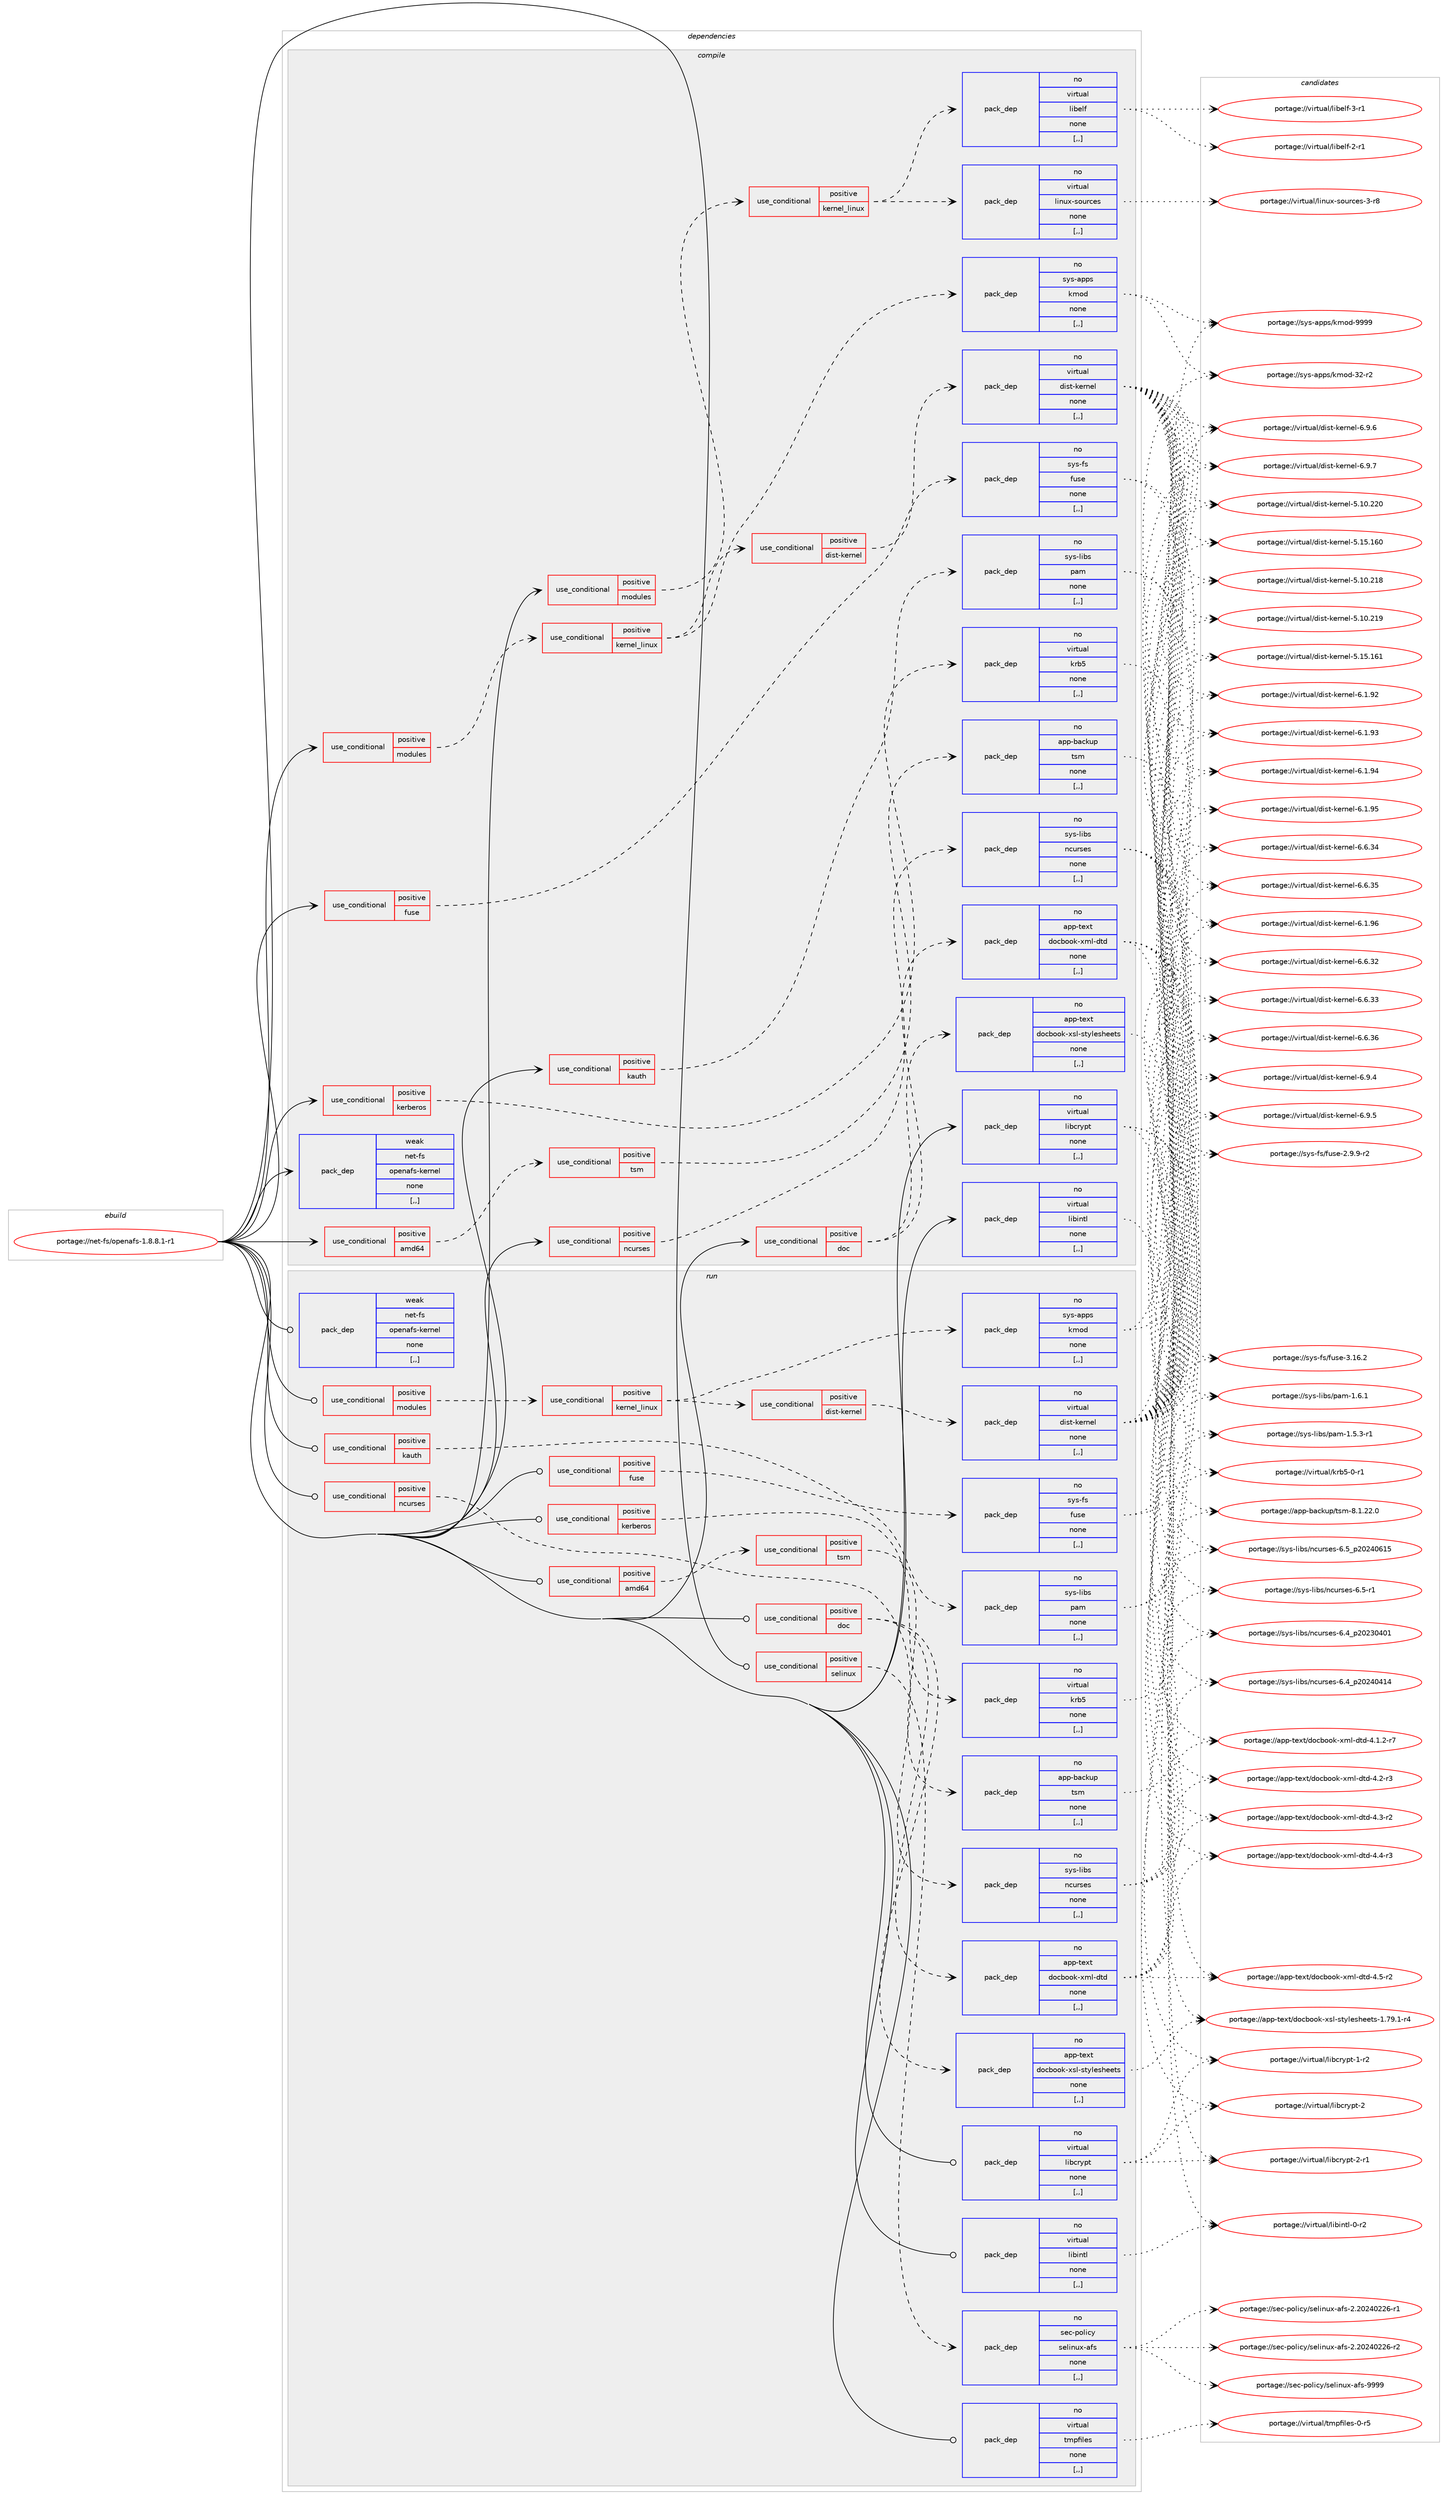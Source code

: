 digraph prolog {

# *************
# Graph options
# *************

newrank=true;
concentrate=true;
compound=true;
graph [rankdir=LR,fontname=Helvetica,fontsize=10,ranksep=1.5];#, ranksep=2.5, nodesep=0.2];
edge  [arrowhead=vee];
node  [fontname=Helvetica,fontsize=10];

# **********
# The ebuild
# **********

subgraph cluster_leftcol {
color=gray;
rank=same;
label=<<i>ebuild</i>>;
id [label="portage://net-fs/openafs-1.8.8.1-r1", color=red, width=4, href="../net-fs/openafs-1.8.8.1-r1.svg"];
}

# ****************
# The dependencies
# ****************

subgraph cluster_midcol {
color=gray;
label=<<i>dependencies</i>>;
subgraph cluster_compile {
fillcolor="#eeeeee";
style=filled;
label=<<i>compile</i>>;
subgraph cond87925 {
dependency339167 [label=<<TABLE BORDER="0" CELLBORDER="1" CELLSPACING="0" CELLPADDING="4"><TR><TD ROWSPAN="3" CELLPADDING="10">use_conditional</TD></TR><TR><TD>positive</TD></TR><TR><TD>amd64</TD></TR></TABLE>>, shape=none, color=red];
subgraph cond87926 {
dependency339168 [label=<<TABLE BORDER="0" CELLBORDER="1" CELLSPACING="0" CELLPADDING="4"><TR><TD ROWSPAN="3" CELLPADDING="10">use_conditional</TD></TR><TR><TD>positive</TD></TR><TR><TD>tsm</TD></TR></TABLE>>, shape=none, color=red];
subgraph pack248703 {
dependency339169 [label=<<TABLE BORDER="0" CELLBORDER="1" CELLSPACING="0" CELLPADDING="4" WIDTH="220"><TR><TD ROWSPAN="6" CELLPADDING="30">pack_dep</TD></TR><TR><TD WIDTH="110">no</TD></TR><TR><TD>app-backup</TD></TR><TR><TD>tsm</TD></TR><TR><TD>none</TD></TR><TR><TD>[,,]</TD></TR></TABLE>>, shape=none, color=blue];
}
dependency339168:e -> dependency339169:w [weight=20,style="dashed",arrowhead="vee"];
}
dependency339167:e -> dependency339168:w [weight=20,style="dashed",arrowhead="vee"];
}
id:e -> dependency339167:w [weight=20,style="solid",arrowhead="vee"];
subgraph cond87927 {
dependency339170 [label=<<TABLE BORDER="0" CELLBORDER="1" CELLSPACING="0" CELLPADDING="4"><TR><TD ROWSPAN="3" CELLPADDING="10">use_conditional</TD></TR><TR><TD>positive</TD></TR><TR><TD>doc</TD></TR></TABLE>>, shape=none, color=red];
subgraph pack248704 {
dependency339171 [label=<<TABLE BORDER="0" CELLBORDER="1" CELLSPACING="0" CELLPADDING="4" WIDTH="220"><TR><TD ROWSPAN="6" CELLPADDING="30">pack_dep</TD></TR><TR><TD WIDTH="110">no</TD></TR><TR><TD>app-text</TD></TR><TR><TD>docbook-xsl-stylesheets</TD></TR><TR><TD>none</TD></TR><TR><TD>[,,]</TD></TR></TABLE>>, shape=none, color=blue];
}
dependency339170:e -> dependency339171:w [weight=20,style="dashed",arrowhead="vee"];
subgraph pack248705 {
dependency339172 [label=<<TABLE BORDER="0" CELLBORDER="1" CELLSPACING="0" CELLPADDING="4" WIDTH="220"><TR><TD ROWSPAN="6" CELLPADDING="30">pack_dep</TD></TR><TR><TD WIDTH="110">no</TD></TR><TR><TD>app-text</TD></TR><TR><TD>docbook-xml-dtd</TD></TR><TR><TD>none</TD></TR><TR><TD>[,,]</TD></TR></TABLE>>, shape=none, color=blue];
}
dependency339170:e -> dependency339172:w [weight=20,style="dashed",arrowhead="vee"];
}
id:e -> dependency339170:w [weight=20,style="solid",arrowhead="vee"];
subgraph cond87928 {
dependency339173 [label=<<TABLE BORDER="0" CELLBORDER="1" CELLSPACING="0" CELLPADDING="4"><TR><TD ROWSPAN="3" CELLPADDING="10">use_conditional</TD></TR><TR><TD>positive</TD></TR><TR><TD>fuse</TD></TR></TABLE>>, shape=none, color=red];
subgraph pack248706 {
dependency339174 [label=<<TABLE BORDER="0" CELLBORDER="1" CELLSPACING="0" CELLPADDING="4" WIDTH="220"><TR><TD ROWSPAN="6" CELLPADDING="30">pack_dep</TD></TR><TR><TD WIDTH="110">no</TD></TR><TR><TD>sys-fs</TD></TR><TR><TD>fuse</TD></TR><TR><TD>none</TD></TR><TR><TD>[,,]</TD></TR></TABLE>>, shape=none, color=blue];
}
dependency339173:e -> dependency339174:w [weight=20,style="dashed",arrowhead="vee"];
}
id:e -> dependency339173:w [weight=20,style="solid",arrowhead="vee"];
subgraph cond87929 {
dependency339175 [label=<<TABLE BORDER="0" CELLBORDER="1" CELLSPACING="0" CELLPADDING="4"><TR><TD ROWSPAN="3" CELLPADDING="10">use_conditional</TD></TR><TR><TD>positive</TD></TR><TR><TD>kauth</TD></TR></TABLE>>, shape=none, color=red];
subgraph pack248707 {
dependency339176 [label=<<TABLE BORDER="0" CELLBORDER="1" CELLSPACING="0" CELLPADDING="4" WIDTH="220"><TR><TD ROWSPAN="6" CELLPADDING="30">pack_dep</TD></TR><TR><TD WIDTH="110">no</TD></TR><TR><TD>sys-libs</TD></TR><TR><TD>pam</TD></TR><TR><TD>none</TD></TR><TR><TD>[,,]</TD></TR></TABLE>>, shape=none, color=blue];
}
dependency339175:e -> dependency339176:w [weight=20,style="dashed",arrowhead="vee"];
}
id:e -> dependency339175:w [weight=20,style="solid",arrowhead="vee"];
subgraph cond87930 {
dependency339177 [label=<<TABLE BORDER="0" CELLBORDER="1" CELLSPACING="0" CELLPADDING="4"><TR><TD ROWSPAN="3" CELLPADDING="10">use_conditional</TD></TR><TR><TD>positive</TD></TR><TR><TD>kerberos</TD></TR></TABLE>>, shape=none, color=red];
subgraph pack248708 {
dependency339178 [label=<<TABLE BORDER="0" CELLBORDER="1" CELLSPACING="0" CELLPADDING="4" WIDTH="220"><TR><TD ROWSPAN="6" CELLPADDING="30">pack_dep</TD></TR><TR><TD WIDTH="110">no</TD></TR><TR><TD>virtual</TD></TR><TR><TD>krb5</TD></TR><TR><TD>none</TD></TR><TR><TD>[,,]</TD></TR></TABLE>>, shape=none, color=blue];
}
dependency339177:e -> dependency339178:w [weight=20,style="dashed",arrowhead="vee"];
}
id:e -> dependency339177:w [weight=20,style="solid",arrowhead="vee"];
subgraph cond87931 {
dependency339179 [label=<<TABLE BORDER="0" CELLBORDER="1" CELLSPACING="0" CELLPADDING="4"><TR><TD ROWSPAN="3" CELLPADDING="10">use_conditional</TD></TR><TR><TD>positive</TD></TR><TR><TD>modules</TD></TR></TABLE>>, shape=none, color=red];
subgraph cond87932 {
dependency339180 [label=<<TABLE BORDER="0" CELLBORDER="1" CELLSPACING="0" CELLPADDING="4"><TR><TD ROWSPAN="3" CELLPADDING="10">use_conditional</TD></TR><TR><TD>positive</TD></TR><TR><TD>kernel_linux</TD></TR></TABLE>>, shape=none, color=red];
subgraph pack248709 {
dependency339181 [label=<<TABLE BORDER="0" CELLBORDER="1" CELLSPACING="0" CELLPADDING="4" WIDTH="220"><TR><TD ROWSPAN="6" CELLPADDING="30">pack_dep</TD></TR><TR><TD WIDTH="110">no</TD></TR><TR><TD>sys-apps</TD></TR><TR><TD>kmod</TD></TR><TR><TD>none</TD></TR><TR><TD>[,,]</TD></TR></TABLE>>, shape=none, color=blue];
}
dependency339180:e -> dependency339181:w [weight=20,style="dashed",arrowhead="vee"];
subgraph cond87933 {
dependency339182 [label=<<TABLE BORDER="0" CELLBORDER="1" CELLSPACING="0" CELLPADDING="4"><TR><TD ROWSPAN="3" CELLPADDING="10">use_conditional</TD></TR><TR><TD>positive</TD></TR><TR><TD>dist-kernel</TD></TR></TABLE>>, shape=none, color=red];
subgraph pack248710 {
dependency339183 [label=<<TABLE BORDER="0" CELLBORDER="1" CELLSPACING="0" CELLPADDING="4" WIDTH="220"><TR><TD ROWSPAN="6" CELLPADDING="30">pack_dep</TD></TR><TR><TD WIDTH="110">no</TD></TR><TR><TD>virtual</TD></TR><TR><TD>dist-kernel</TD></TR><TR><TD>none</TD></TR><TR><TD>[,,]</TD></TR></TABLE>>, shape=none, color=blue];
}
dependency339182:e -> dependency339183:w [weight=20,style="dashed",arrowhead="vee"];
}
dependency339180:e -> dependency339182:w [weight=20,style="dashed",arrowhead="vee"];
}
dependency339179:e -> dependency339180:w [weight=20,style="dashed",arrowhead="vee"];
}
id:e -> dependency339179:w [weight=20,style="solid",arrowhead="vee"];
subgraph cond87934 {
dependency339184 [label=<<TABLE BORDER="0" CELLBORDER="1" CELLSPACING="0" CELLPADDING="4"><TR><TD ROWSPAN="3" CELLPADDING="10">use_conditional</TD></TR><TR><TD>positive</TD></TR><TR><TD>modules</TD></TR></TABLE>>, shape=none, color=red];
subgraph cond87935 {
dependency339185 [label=<<TABLE BORDER="0" CELLBORDER="1" CELLSPACING="0" CELLPADDING="4"><TR><TD ROWSPAN="3" CELLPADDING="10">use_conditional</TD></TR><TR><TD>positive</TD></TR><TR><TD>kernel_linux</TD></TR></TABLE>>, shape=none, color=red];
subgraph pack248711 {
dependency339186 [label=<<TABLE BORDER="0" CELLBORDER="1" CELLSPACING="0" CELLPADDING="4" WIDTH="220"><TR><TD ROWSPAN="6" CELLPADDING="30">pack_dep</TD></TR><TR><TD WIDTH="110">no</TD></TR><TR><TD>virtual</TD></TR><TR><TD>linux-sources</TD></TR><TR><TD>none</TD></TR><TR><TD>[,,]</TD></TR></TABLE>>, shape=none, color=blue];
}
dependency339185:e -> dependency339186:w [weight=20,style="dashed",arrowhead="vee"];
subgraph pack248712 {
dependency339187 [label=<<TABLE BORDER="0" CELLBORDER="1" CELLSPACING="0" CELLPADDING="4" WIDTH="220"><TR><TD ROWSPAN="6" CELLPADDING="30">pack_dep</TD></TR><TR><TD WIDTH="110">no</TD></TR><TR><TD>virtual</TD></TR><TR><TD>libelf</TD></TR><TR><TD>none</TD></TR><TR><TD>[,,]</TD></TR></TABLE>>, shape=none, color=blue];
}
dependency339185:e -> dependency339187:w [weight=20,style="dashed",arrowhead="vee"];
}
dependency339184:e -> dependency339185:w [weight=20,style="dashed",arrowhead="vee"];
}
id:e -> dependency339184:w [weight=20,style="solid",arrowhead="vee"];
subgraph cond87936 {
dependency339188 [label=<<TABLE BORDER="0" CELLBORDER="1" CELLSPACING="0" CELLPADDING="4"><TR><TD ROWSPAN="3" CELLPADDING="10">use_conditional</TD></TR><TR><TD>positive</TD></TR><TR><TD>ncurses</TD></TR></TABLE>>, shape=none, color=red];
subgraph pack248713 {
dependency339189 [label=<<TABLE BORDER="0" CELLBORDER="1" CELLSPACING="0" CELLPADDING="4" WIDTH="220"><TR><TD ROWSPAN="6" CELLPADDING="30">pack_dep</TD></TR><TR><TD WIDTH="110">no</TD></TR><TR><TD>sys-libs</TD></TR><TR><TD>ncurses</TD></TR><TR><TD>none</TD></TR><TR><TD>[,,]</TD></TR></TABLE>>, shape=none, color=blue];
}
dependency339188:e -> dependency339189:w [weight=20,style="dashed",arrowhead="vee"];
}
id:e -> dependency339188:w [weight=20,style="solid",arrowhead="vee"];
subgraph pack248714 {
dependency339190 [label=<<TABLE BORDER="0" CELLBORDER="1" CELLSPACING="0" CELLPADDING="4" WIDTH="220"><TR><TD ROWSPAN="6" CELLPADDING="30">pack_dep</TD></TR><TR><TD WIDTH="110">no</TD></TR><TR><TD>virtual</TD></TR><TR><TD>libcrypt</TD></TR><TR><TD>none</TD></TR><TR><TD>[,,]</TD></TR></TABLE>>, shape=none, color=blue];
}
id:e -> dependency339190:w [weight=20,style="solid",arrowhead="vee"];
subgraph pack248715 {
dependency339191 [label=<<TABLE BORDER="0" CELLBORDER="1" CELLSPACING="0" CELLPADDING="4" WIDTH="220"><TR><TD ROWSPAN="6" CELLPADDING="30">pack_dep</TD></TR><TR><TD WIDTH="110">no</TD></TR><TR><TD>virtual</TD></TR><TR><TD>libintl</TD></TR><TR><TD>none</TD></TR><TR><TD>[,,]</TD></TR></TABLE>>, shape=none, color=blue];
}
id:e -> dependency339191:w [weight=20,style="solid",arrowhead="vee"];
subgraph pack248716 {
dependency339192 [label=<<TABLE BORDER="0" CELLBORDER="1" CELLSPACING="0" CELLPADDING="4" WIDTH="220"><TR><TD ROWSPAN="6" CELLPADDING="30">pack_dep</TD></TR><TR><TD WIDTH="110">weak</TD></TR><TR><TD>net-fs</TD></TR><TR><TD>openafs-kernel</TD></TR><TR><TD>none</TD></TR><TR><TD>[,,]</TD></TR></TABLE>>, shape=none, color=blue];
}
id:e -> dependency339192:w [weight=20,style="solid",arrowhead="vee"];
}
subgraph cluster_compileandrun {
fillcolor="#eeeeee";
style=filled;
label=<<i>compile and run</i>>;
}
subgraph cluster_run {
fillcolor="#eeeeee";
style=filled;
label=<<i>run</i>>;
subgraph cond87937 {
dependency339193 [label=<<TABLE BORDER="0" CELLBORDER="1" CELLSPACING="0" CELLPADDING="4"><TR><TD ROWSPAN="3" CELLPADDING="10">use_conditional</TD></TR><TR><TD>positive</TD></TR><TR><TD>amd64</TD></TR></TABLE>>, shape=none, color=red];
subgraph cond87938 {
dependency339194 [label=<<TABLE BORDER="0" CELLBORDER="1" CELLSPACING="0" CELLPADDING="4"><TR><TD ROWSPAN="3" CELLPADDING="10">use_conditional</TD></TR><TR><TD>positive</TD></TR><TR><TD>tsm</TD></TR></TABLE>>, shape=none, color=red];
subgraph pack248717 {
dependency339195 [label=<<TABLE BORDER="0" CELLBORDER="1" CELLSPACING="0" CELLPADDING="4" WIDTH="220"><TR><TD ROWSPAN="6" CELLPADDING="30">pack_dep</TD></TR><TR><TD WIDTH="110">no</TD></TR><TR><TD>app-backup</TD></TR><TR><TD>tsm</TD></TR><TR><TD>none</TD></TR><TR><TD>[,,]</TD></TR></TABLE>>, shape=none, color=blue];
}
dependency339194:e -> dependency339195:w [weight=20,style="dashed",arrowhead="vee"];
}
dependency339193:e -> dependency339194:w [weight=20,style="dashed",arrowhead="vee"];
}
id:e -> dependency339193:w [weight=20,style="solid",arrowhead="odot"];
subgraph cond87939 {
dependency339196 [label=<<TABLE BORDER="0" CELLBORDER="1" CELLSPACING="0" CELLPADDING="4"><TR><TD ROWSPAN="3" CELLPADDING="10">use_conditional</TD></TR><TR><TD>positive</TD></TR><TR><TD>doc</TD></TR></TABLE>>, shape=none, color=red];
subgraph pack248718 {
dependency339197 [label=<<TABLE BORDER="0" CELLBORDER="1" CELLSPACING="0" CELLPADDING="4" WIDTH="220"><TR><TD ROWSPAN="6" CELLPADDING="30">pack_dep</TD></TR><TR><TD WIDTH="110">no</TD></TR><TR><TD>app-text</TD></TR><TR><TD>docbook-xsl-stylesheets</TD></TR><TR><TD>none</TD></TR><TR><TD>[,,]</TD></TR></TABLE>>, shape=none, color=blue];
}
dependency339196:e -> dependency339197:w [weight=20,style="dashed",arrowhead="vee"];
subgraph pack248719 {
dependency339198 [label=<<TABLE BORDER="0" CELLBORDER="1" CELLSPACING="0" CELLPADDING="4" WIDTH="220"><TR><TD ROWSPAN="6" CELLPADDING="30">pack_dep</TD></TR><TR><TD WIDTH="110">no</TD></TR><TR><TD>app-text</TD></TR><TR><TD>docbook-xml-dtd</TD></TR><TR><TD>none</TD></TR><TR><TD>[,,]</TD></TR></TABLE>>, shape=none, color=blue];
}
dependency339196:e -> dependency339198:w [weight=20,style="dashed",arrowhead="vee"];
}
id:e -> dependency339196:w [weight=20,style="solid",arrowhead="odot"];
subgraph cond87940 {
dependency339199 [label=<<TABLE BORDER="0" CELLBORDER="1" CELLSPACING="0" CELLPADDING="4"><TR><TD ROWSPAN="3" CELLPADDING="10">use_conditional</TD></TR><TR><TD>positive</TD></TR><TR><TD>fuse</TD></TR></TABLE>>, shape=none, color=red];
subgraph pack248720 {
dependency339200 [label=<<TABLE BORDER="0" CELLBORDER="1" CELLSPACING="0" CELLPADDING="4" WIDTH="220"><TR><TD ROWSPAN="6" CELLPADDING="30">pack_dep</TD></TR><TR><TD WIDTH="110">no</TD></TR><TR><TD>sys-fs</TD></TR><TR><TD>fuse</TD></TR><TR><TD>none</TD></TR><TR><TD>[,,]</TD></TR></TABLE>>, shape=none, color=blue];
}
dependency339199:e -> dependency339200:w [weight=20,style="dashed",arrowhead="vee"];
}
id:e -> dependency339199:w [weight=20,style="solid",arrowhead="odot"];
subgraph cond87941 {
dependency339201 [label=<<TABLE BORDER="0" CELLBORDER="1" CELLSPACING="0" CELLPADDING="4"><TR><TD ROWSPAN="3" CELLPADDING="10">use_conditional</TD></TR><TR><TD>positive</TD></TR><TR><TD>kauth</TD></TR></TABLE>>, shape=none, color=red];
subgraph pack248721 {
dependency339202 [label=<<TABLE BORDER="0" CELLBORDER="1" CELLSPACING="0" CELLPADDING="4" WIDTH="220"><TR><TD ROWSPAN="6" CELLPADDING="30">pack_dep</TD></TR><TR><TD WIDTH="110">no</TD></TR><TR><TD>sys-libs</TD></TR><TR><TD>pam</TD></TR><TR><TD>none</TD></TR><TR><TD>[,,]</TD></TR></TABLE>>, shape=none, color=blue];
}
dependency339201:e -> dependency339202:w [weight=20,style="dashed",arrowhead="vee"];
}
id:e -> dependency339201:w [weight=20,style="solid",arrowhead="odot"];
subgraph cond87942 {
dependency339203 [label=<<TABLE BORDER="0" CELLBORDER="1" CELLSPACING="0" CELLPADDING="4"><TR><TD ROWSPAN="3" CELLPADDING="10">use_conditional</TD></TR><TR><TD>positive</TD></TR><TR><TD>kerberos</TD></TR></TABLE>>, shape=none, color=red];
subgraph pack248722 {
dependency339204 [label=<<TABLE BORDER="0" CELLBORDER="1" CELLSPACING="0" CELLPADDING="4" WIDTH="220"><TR><TD ROWSPAN="6" CELLPADDING="30">pack_dep</TD></TR><TR><TD WIDTH="110">no</TD></TR><TR><TD>virtual</TD></TR><TR><TD>krb5</TD></TR><TR><TD>none</TD></TR><TR><TD>[,,]</TD></TR></TABLE>>, shape=none, color=blue];
}
dependency339203:e -> dependency339204:w [weight=20,style="dashed",arrowhead="vee"];
}
id:e -> dependency339203:w [weight=20,style="solid",arrowhead="odot"];
subgraph cond87943 {
dependency339205 [label=<<TABLE BORDER="0" CELLBORDER="1" CELLSPACING="0" CELLPADDING="4"><TR><TD ROWSPAN="3" CELLPADDING="10">use_conditional</TD></TR><TR><TD>positive</TD></TR><TR><TD>modules</TD></TR></TABLE>>, shape=none, color=red];
subgraph cond87944 {
dependency339206 [label=<<TABLE BORDER="0" CELLBORDER="1" CELLSPACING="0" CELLPADDING="4"><TR><TD ROWSPAN="3" CELLPADDING="10">use_conditional</TD></TR><TR><TD>positive</TD></TR><TR><TD>kernel_linux</TD></TR></TABLE>>, shape=none, color=red];
subgraph pack248723 {
dependency339207 [label=<<TABLE BORDER="0" CELLBORDER="1" CELLSPACING="0" CELLPADDING="4" WIDTH="220"><TR><TD ROWSPAN="6" CELLPADDING="30">pack_dep</TD></TR><TR><TD WIDTH="110">no</TD></TR><TR><TD>sys-apps</TD></TR><TR><TD>kmod</TD></TR><TR><TD>none</TD></TR><TR><TD>[,,]</TD></TR></TABLE>>, shape=none, color=blue];
}
dependency339206:e -> dependency339207:w [weight=20,style="dashed",arrowhead="vee"];
subgraph cond87945 {
dependency339208 [label=<<TABLE BORDER="0" CELLBORDER="1" CELLSPACING="0" CELLPADDING="4"><TR><TD ROWSPAN="3" CELLPADDING="10">use_conditional</TD></TR><TR><TD>positive</TD></TR><TR><TD>dist-kernel</TD></TR></TABLE>>, shape=none, color=red];
subgraph pack248724 {
dependency339209 [label=<<TABLE BORDER="0" CELLBORDER="1" CELLSPACING="0" CELLPADDING="4" WIDTH="220"><TR><TD ROWSPAN="6" CELLPADDING="30">pack_dep</TD></TR><TR><TD WIDTH="110">no</TD></TR><TR><TD>virtual</TD></TR><TR><TD>dist-kernel</TD></TR><TR><TD>none</TD></TR><TR><TD>[,,]</TD></TR></TABLE>>, shape=none, color=blue];
}
dependency339208:e -> dependency339209:w [weight=20,style="dashed",arrowhead="vee"];
}
dependency339206:e -> dependency339208:w [weight=20,style="dashed",arrowhead="vee"];
}
dependency339205:e -> dependency339206:w [weight=20,style="dashed",arrowhead="vee"];
}
id:e -> dependency339205:w [weight=20,style="solid",arrowhead="odot"];
subgraph cond87946 {
dependency339210 [label=<<TABLE BORDER="0" CELLBORDER="1" CELLSPACING="0" CELLPADDING="4"><TR><TD ROWSPAN="3" CELLPADDING="10">use_conditional</TD></TR><TR><TD>positive</TD></TR><TR><TD>ncurses</TD></TR></TABLE>>, shape=none, color=red];
subgraph pack248725 {
dependency339211 [label=<<TABLE BORDER="0" CELLBORDER="1" CELLSPACING="0" CELLPADDING="4" WIDTH="220"><TR><TD ROWSPAN="6" CELLPADDING="30">pack_dep</TD></TR><TR><TD WIDTH="110">no</TD></TR><TR><TD>sys-libs</TD></TR><TR><TD>ncurses</TD></TR><TR><TD>none</TD></TR><TR><TD>[,,]</TD></TR></TABLE>>, shape=none, color=blue];
}
dependency339210:e -> dependency339211:w [weight=20,style="dashed",arrowhead="vee"];
}
id:e -> dependency339210:w [weight=20,style="solid",arrowhead="odot"];
subgraph cond87947 {
dependency339212 [label=<<TABLE BORDER="0" CELLBORDER="1" CELLSPACING="0" CELLPADDING="4"><TR><TD ROWSPAN="3" CELLPADDING="10">use_conditional</TD></TR><TR><TD>positive</TD></TR><TR><TD>selinux</TD></TR></TABLE>>, shape=none, color=red];
subgraph pack248726 {
dependency339213 [label=<<TABLE BORDER="0" CELLBORDER="1" CELLSPACING="0" CELLPADDING="4" WIDTH="220"><TR><TD ROWSPAN="6" CELLPADDING="30">pack_dep</TD></TR><TR><TD WIDTH="110">no</TD></TR><TR><TD>sec-policy</TD></TR><TR><TD>selinux-afs</TD></TR><TR><TD>none</TD></TR><TR><TD>[,,]</TD></TR></TABLE>>, shape=none, color=blue];
}
dependency339212:e -> dependency339213:w [weight=20,style="dashed",arrowhead="vee"];
}
id:e -> dependency339212:w [weight=20,style="solid",arrowhead="odot"];
subgraph pack248727 {
dependency339214 [label=<<TABLE BORDER="0" CELLBORDER="1" CELLSPACING="0" CELLPADDING="4" WIDTH="220"><TR><TD ROWSPAN="6" CELLPADDING="30">pack_dep</TD></TR><TR><TD WIDTH="110">no</TD></TR><TR><TD>virtual</TD></TR><TR><TD>libcrypt</TD></TR><TR><TD>none</TD></TR><TR><TD>[,,]</TD></TR></TABLE>>, shape=none, color=blue];
}
id:e -> dependency339214:w [weight=20,style="solid",arrowhead="odot"];
subgraph pack248728 {
dependency339215 [label=<<TABLE BORDER="0" CELLBORDER="1" CELLSPACING="0" CELLPADDING="4" WIDTH="220"><TR><TD ROWSPAN="6" CELLPADDING="30">pack_dep</TD></TR><TR><TD WIDTH="110">no</TD></TR><TR><TD>virtual</TD></TR><TR><TD>libintl</TD></TR><TR><TD>none</TD></TR><TR><TD>[,,]</TD></TR></TABLE>>, shape=none, color=blue];
}
id:e -> dependency339215:w [weight=20,style="solid",arrowhead="odot"];
subgraph pack248729 {
dependency339216 [label=<<TABLE BORDER="0" CELLBORDER="1" CELLSPACING="0" CELLPADDING="4" WIDTH="220"><TR><TD ROWSPAN="6" CELLPADDING="30">pack_dep</TD></TR><TR><TD WIDTH="110">no</TD></TR><TR><TD>virtual</TD></TR><TR><TD>tmpfiles</TD></TR><TR><TD>none</TD></TR><TR><TD>[,,]</TD></TR></TABLE>>, shape=none, color=blue];
}
id:e -> dependency339216:w [weight=20,style="solid",arrowhead="odot"];
subgraph pack248730 {
dependency339217 [label=<<TABLE BORDER="0" CELLBORDER="1" CELLSPACING="0" CELLPADDING="4" WIDTH="220"><TR><TD ROWSPAN="6" CELLPADDING="30">pack_dep</TD></TR><TR><TD WIDTH="110">weak</TD></TR><TR><TD>net-fs</TD></TR><TR><TD>openafs-kernel</TD></TR><TR><TD>none</TD></TR><TR><TD>[,,]</TD></TR></TABLE>>, shape=none, color=blue];
}
id:e -> dependency339217:w [weight=20,style="solid",arrowhead="odot"];
}
}

# **************
# The candidates
# **************

subgraph cluster_choices {
rank=same;
color=gray;
label=<<i>candidates</i>>;

subgraph choice248703 {
color=black;
nodesep=1;
choice971121124598979910711711247116115109455646494650504648 [label="portage://app-backup/tsm-8.1.22.0", color=red, width=4,href="../app-backup/tsm-8.1.22.0.svg"];
dependency339169:e -> choice971121124598979910711711247116115109455646494650504648:w [style=dotted,weight="100"];
}
subgraph choice248704 {
color=black;
nodesep=1;
choice97112112451161011201164710011199981111111074512011510845115116121108101115104101101116115454946555746494511452 [label="portage://app-text/docbook-xsl-stylesheets-1.79.1-r4", color=red, width=4,href="../app-text/docbook-xsl-stylesheets-1.79.1-r4.svg"];
dependency339171:e -> choice97112112451161011201164710011199981111111074512011510845115116121108101115104101101116115454946555746494511452:w [style=dotted,weight="100"];
}
subgraph choice248705 {
color=black;
nodesep=1;
choice971121124511610112011647100111999811111110745120109108451001161004552464946504511455 [label="portage://app-text/docbook-xml-dtd-4.1.2-r7", color=red, width=4,href="../app-text/docbook-xml-dtd-4.1.2-r7.svg"];
choice97112112451161011201164710011199981111111074512010910845100116100455246504511451 [label="portage://app-text/docbook-xml-dtd-4.2-r3", color=red, width=4,href="../app-text/docbook-xml-dtd-4.2-r3.svg"];
choice97112112451161011201164710011199981111111074512010910845100116100455246514511450 [label="portage://app-text/docbook-xml-dtd-4.3-r2", color=red, width=4,href="../app-text/docbook-xml-dtd-4.3-r2.svg"];
choice97112112451161011201164710011199981111111074512010910845100116100455246524511451 [label="portage://app-text/docbook-xml-dtd-4.4-r3", color=red, width=4,href="../app-text/docbook-xml-dtd-4.4-r3.svg"];
choice97112112451161011201164710011199981111111074512010910845100116100455246534511450 [label="portage://app-text/docbook-xml-dtd-4.5-r2", color=red, width=4,href="../app-text/docbook-xml-dtd-4.5-r2.svg"];
dependency339172:e -> choice971121124511610112011647100111999811111110745120109108451001161004552464946504511455:w [style=dotted,weight="100"];
dependency339172:e -> choice97112112451161011201164710011199981111111074512010910845100116100455246504511451:w [style=dotted,weight="100"];
dependency339172:e -> choice97112112451161011201164710011199981111111074512010910845100116100455246514511450:w [style=dotted,weight="100"];
dependency339172:e -> choice97112112451161011201164710011199981111111074512010910845100116100455246524511451:w [style=dotted,weight="100"];
dependency339172:e -> choice97112112451161011201164710011199981111111074512010910845100116100455246534511450:w [style=dotted,weight="100"];
}
subgraph choice248706 {
color=black;
nodesep=1;
choice11512111545102115471021171151014550465746574511450 [label="portage://sys-fs/fuse-2.9.9-r2", color=red, width=4,href="../sys-fs/fuse-2.9.9-r2.svg"];
choice115121115451021154710211711510145514649544650 [label="portage://sys-fs/fuse-3.16.2", color=red, width=4,href="../sys-fs/fuse-3.16.2.svg"];
dependency339174:e -> choice11512111545102115471021171151014550465746574511450:w [style=dotted,weight="100"];
dependency339174:e -> choice115121115451021154710211711510145514649544650:w [style=dotted,weight="100"];
}
subgraph choice248707 {
color=black;
nodesep=1;
choice115121115451081059811547112971094549465346514511449 [label="portage://sys-libs/pam-1.5.3-r1", color=red, width=4,href="../sys-libs/pam-1.5.3-r1.svg"];
choice11512111545108105981154711297109454946544649 [label="portage://sys-libs/pam-1.6.1", color=red, width=4,href="../sys-libs/pam-1.6.1.svg"];
dependency339176:e -> choice115121115451081059811547112971094549465346514511449:w [style=dotted,weight="100"];
dependency339176:e -> choice11512111545108105981154711297109454946544649:w [style=dotted,weight="100"];
}
subgraph choice248708 {
color=black;
nodesep=1;
choice1181051141161179710847107114985345484511449 [label="portage://virtual/krb5-0-r1", color=red, width=4,href="../virtual/krb5-0-r1.svg"];
dependency339178:e -> choice1181051141161179710847107114985345484511449:w [style=dotted,weight="100"];
}
subgraph choice248709 {
color=black;
nodesep=1;
choice1151211154597112112115471071091111004551504511450 [label="portage://sys-apps/kmod-32-r2", color=red, width=4,href="../sys-apps/kmod-32-r2.svg"];
choice1151211154597112112115471071091111004557575757 [label="portage://sys-apps/kmod-9999", color=red, width=4,href="../sys-apps/kmod-9999.svg"];
dependency339181:e -> choice1151211154597112112115471071091111004551504511450:w [style=dotted,weight="100"];
dependency339181:e -> choice1151211154597112112115471071091111004557575757:w [style=dotted,weight="100"];
}
subgraph choice248710 {
color=black;
nodesep=1;
choice118105114116117971084710010511511645107101114110101108455346494846504956 [label="portage://virtual/dist-kernel-5.10.218", color=red, width=4,href="../virtual/dist-kernel-5.10.218.svg"];
choice118105114116117971084710010511511645107101114110101108455346494846504957 [label="portage://virtual/dist-kernel-5.10.219", color=red, width=4,href="../virtual/dist-kernel-5.10.219.svg"];
choice118105114116117971084710010511511645107101114110101108455346494846505048 [label="portage://virtual/dist-kernel-5.10.220", color=red, width=4,href="../virtual/dist-kernel-5.10.220.svg"];
choice118105114116117971084710010511511645107101114110101108455346495346495448 [label="portage://virtual/dist-kernel-5.15.160", color=red, width=4,href="../virtual/dist-kernel-5.15.160.svg"];
choice118105114116117971084710010511511645107101114110101108455346495346495449 [label="portage://virtual/dist-kernel-5.15.161", color=red, width=4,href="../virtual/dist-kernel-5.15.161.svg"];
choice11810511411611797108471001051151164510710111411010110845544649465750 [label="portage://virtual/dist-kernel-6.1.92", color=red, width=4,href="../virtual/dist-kernel-6.1.92.svg"];
choice11810511411611797108471001051151164510710111411010110845544649465751 [label="portage://virtual/dist-kernel-6.1.93", color=red, width=4,href="../virtual/dist-kernel-6.1.93.svg"];
choice11810511411611797108471001051151164510710111411010110845544649465752 [label="portage://virtual/dist-kernel-6.1.94", color=red, width=4,href="../virtual/dist-kernel-6.1.94.svg"];
choice11810511411611797108471001051151164510710111411010110845544649465753 [label="portage://virtual/dist-kernel-6.1.95", color=red, width=4,href="../virtual/dist-kernel-6.1.95.svg"];
choice11810511411611797108471001051151164510710111411010110845544649465754 [label="portage://virtual/dist-kernel-6.1.96", color=red, width=4,href="../virtual/dist-kernel-6.1.96.svg"];
choice11810511411611797108471001051151164510710111411010110845544654465150 [label="portage://virtual/dist-kernel-6.6.32", color=red, width=4,href="../virtual/dist-kernel-6.6.32.svg"];
choice11810511411611797108471001051151164510710111411010110845544654465151 [label="portage://virtual/dist-kernel-6.6.33", color=red, width=4,href="../virtual/dist-kernel-6.6.33.svg"];
choice11810511411611797108471001051151164510710111411010110845544654465152 [label="portage://virtual/dist-kernel-6.6.34", color=red, width=4,href="../virtual/dist-kernel-6.6.34.svg"];
choice11810511411611797108471001051151164510710111411010110845544654465153 [label="portage://virtual/dist-kernel-6.6.35", color=red, width=4,href="../virtual/dist-kernel-6.6.35.svg"];
choice11810511411611797108471001051151164510710111411010110845544654465154 [label="portage://virtual/dist-kernel-6.6.36", color=red, width=4,href="../virtual/dist-kernel-6.6.36.svg"];
choice118105114116117971084710010511511645107101114110101108455446574652 [label="portage://virtual/dist-kernel-6.9.4", color=red, width=4,href="../virtual/dist-kernel-6.9.4.svg"];
choice118105114116117971084710010511511645107101114110101108455446574653 [label="portage://virtual/dist-kernel-6.9.5", color=red, width=4,href="../virtual/dist-kernel-6.9.5.svg"];
choice118105114116117971084710010511511645107101114110101108455446574654 [label="portage://virtual/dist-kernel-6.9.6", color=red, width=4,href="../virtual/dist-kernel-6.9.6.svg"];
choice118105114116117971084710010511511645107101114110101108455446574655 [label="portage://virtual/dist-kernel-6.9.7", color=red, width=4,href="../virtual/dist-kernel-6.9.7.svg"];
dependency339183:e -> choice118105114116117971084710010511511645107101114110101108455346494846504956:w [style=dotted,weight="100"];
dependency339183:e -> choice118105114116117971084710010511511645107101114110101108455346494846504957:w [style=dotted,weight="100"];
dependency339183:e -> choice118105114116117971084710010511511645107101114110101108455346494846505048:w [style=dotted,weight="100"];
dependency339183:e -> choice118105114116117971084710010511511645107101114110101108455346495346495448:w [style=dotted,weight="100"];
dependency339183:e -> choice118105114116117971084710010511511645107101114110101108455346495346495449:w [style=dotted,weight="100"];
dependency339183:e -> choice11810511411611797108471001051151164510710111411010110845544649465750:w [style=dotted,weight="100"];
dependency339183:e -> choice11810511411611797108471001051151164510710111411010110845544649465751:w [style=dotted,weight="100"];
dependency339183:e -> choice11810511411611797108471001051151164510710111411010110845544649465752:w [style=dotted,weight="100"];
dependency339183:e -> choice11810511411611797108471001051151164510710111411010110845544649465753:w [style=dotted,weight="100"];
dependency339183:e -> choice11810511411611797108471001051151164510710111411010110845544649465754:w [style=dotted,weight="100"];
dependency339183:e -> choice11810511411611797108471001051151164510710111411010110845544654465150:w [style=dotted,weight="100"];
dependency339183:e -> choice11810511411611797108471001051151164510710111411010110845544654465151:w [style=dotted,weight="100"];
dependency339183:e -> choice11810511411611797108471001051151164510710111411010110845544654465152:w [style=dotted,weight="100"];
dependency339183:e -> choice11810511411611797108471001051151164510710111411010110845544654465153:w [style=dotted,weight="100"];
dependency339183:e -> choice11810511411611797108471001051151164510710111411010110845544654465154:w [style=dotted,weight="100"];
dependency339183:e -> choice118105114116117971084710010511511645107101114110101108455446574652:w [style=dotted,weight="100"];
dependency339183:e -> choice118105114116117971084710010511511645107101114110101108455446574653:w [style=dotted,weight="100"];
dependency339183:e -> choice118105114116117971084710010511511645107101114110101108455446574654:w [style=dotted,weight="100"];
dependency339183:e -> choice118105114116117971084710010511511645107101114110101108455446574655:w [style=dotted,weight="100"];
}
subgraph choice248711 {
color=black;
nodesep=1;
choice1181051141161179710847108105110117120451151111171149910111545514511456 [label="portage://virtual/linux-sources-3-r8", color=red, width=4,href="../virtual/linux-sources-3-r8.svg"];
dependency339186:e -> choice1181051141161179710847108105110117120451151111171149910111545514511456:w [style=dotted,weight="100"];
}
subgraph choice248712 {
color=black;
nodesep=1;
choice11810511411611797108471081059810110810245504511449 [label="portage://virtual/libelf-2-r1", color=red, width=4,href="../virtual/libelf-2-r1.svg"];
choice11810511411611797108471081059810110810245514511449 [label="portage://virtual/libelf-3-r1", color=red, width=4,href="../virtual/libelf-3-r1.svg"];
dependency339187:e -> choice11810511411611797108471081059810110810245504511449:w [style=dotted,weight="100"];
dependency339187:e -> choice11810511411611797108471081059810110810245514511449:w [style=dotted,weight="100"];
}
subgraph choice248713 {
color=black;
nodesep=1;
choice1151211154510810598115471109911711411510111545544652951125048505148524849 [label="portage://sys-libs/ncurses-6.4_p20230401", color=red, width=4,href="../sys-libs/ncurses-6.4_p20230401.svg"];
choice1151211154510810598115471109911711411510111545544652951125048505248524952 [label="portage://sys-libs/ncurses-6.4_p20240414", color=red, width=4,href="../sys-libs/ncurses-6.4_p20240414.svg"];
choice11512111545108105981154711099117114115101115455446534511449 [label="portage://sys-libs/ncurses-6.5-r1", color=red, width=4,href="../sys-libs/ncurses-6.5-r1.svg"];
choice1151211154510810598115471109911711411510111545544653951125048505248544953 [label="portage://sys-libs/ncurses-6.5_p20240615", color=red, width=4,href="../sys-libs/ncurses-6.5_p20240615.svg"];
dependency339189:e -> choice1151211154510810598115471109911711411510111545544652951125048505148524849:w [style=dotted,weight="100"];
dependency339189:e -> choice1151211154510810598115471109911711411510111545544652951125048505248524952:w [style=dotted,weight="100"];
dependency339189:e -> choice11512111545108105981154711099117114115101115455446534511449:w [style=dotted,weight="100"];
dependency339189:e -> choice1151211154510810598115471109911711411510111545544653951125048505248544953:w [style=dotted,weight="100"];
}
subgraph choice248714 {
color=black;
nodesep=1;
choice1181051141161179710847108105989911412111211645494511450 [label="portage://virtual/libcrypt-1-r2", color=red, width=4,href="../virtual/libcrypt-1-r2.svg"];
choice118105114116117971084710810598991141211121164550 [label="portage://virtual/libcrypt-2", color=red, width=4,href="../virtual/libcrypt-2.svg"];
choice1181051141161179710847108105989911412111211645504511449 [label="portage://virtual/libcrypt-2-r1", color=red, width=4,href="../virtual/libcrypt-2-r1.svg"];
dependency339190:e -> choice1181051141161179710847108105989911412111211645494511450:w [style=dotted,weight="100"];
dependency339190:e -> choice118105114116117971084710810598991141211121164550:w [style=dotted,weight="100"];
dependency339190:e -> choice1181051141161179710847108105989911412111211645504511449:w [style=dotted,weight="100"];
}
subgraph choice248715 {
color=black;
nodesep=1;
choice11810511411611797108471081059810511011610845484511450 [label="portage://virtual/libintl-0-r2", color=red, width=4,href="../virtual/libintl-0-r2.svg"];
dependency339191:e -> choice11810511411611797108471081059810511011610845484511450:w [style=dotted,weight="100"];
}
subgraph choice248716 {
color=black;
nodesep=1;
}
subgraph choice248717 {
color=black;
nodesep=1;
choice971121124598979910711711247116115109455646494650504648 [label="portage://app-backup/tsm-8.1.22.0", color=red, width=4,href="../app-backup/tsm-8.1.22.0.svg"];
dependency339195:e -> choice971121124598979910711711247116115109455646494650504648:w [style=dotted,weight="100"];
}
subgraph choice248718 {
color=black;
nodesep=1;
choice97112112451161011201164710011199981111111074512011510845115116121108101115104101101116115454946555746494511452 [label="portage://app-text/docbook-xsl-stylesheets-1.79.1-r4", color=red, width=4,href="../app-text/docbook-xsl-stylesheets-1.79.1-r4.svg"];
dependency339197:e -> choice97112112451161011201164710011199981111111074512011510845115116121108101115104101101116115454946555746494511452:w [style=dotted,weight="100"];
}
subgraph choice248719 {
color=black;
nodesep=1;
choice971121124511610112011647100111999811111110745120109108451001161004552464946504511455 [label="portage://app-text/docbook-xml-dtd-4.1.2-r7", color=red, width=4,href="../app-text/docbook-xml-dtd-4.1.2-r7.svg"];
choice97112112451161011201164710011199981111111074512010910845100116100455246504511451 [label="portage://app-text/docbook-xml-dtd-4.2-r3", color=red, width=4,href="../app-text/docbook-xml-dtd-4.2-r3.svg"];
choice97112112451161011201164710011199981111111074512010910845100116100455246514511450 [label="portage://app-text/docbook-xml-dtd-4.3-r2", color=red, width=4,href="../app-text/docbook-xml-dtd-4.3-r2.svg"];
choice97112112451161011201164710011199981111111074512010910845100116100455246524511451 [label="portage://app-text/docbook-xml-dtd-4.4-r3", color=red, width=4,href="../app-text/docbook-xml-dtd-4.4-r3.svg"];
choice97112112451161011201164710011199981111111074512010910845100116100455246534511450 [label="portage://app-text/docbook-xml-dtd-4.5-r2", color=red, width=4,href="../app-text/docbook-xml-dtd-4.5-r2.svg"];
dependency339198:e -> choice971121124511610112011647100111999811111110745120109108451001161004552464946504511455:w [style=dotted,weight="100"];
dependency339198:e -> choice97112112451161011201164710011199981111111074512010910845100116100455246504511451:w [style=dotted,weight="100"];
dependency339198:e -> choice97112112451161011201164710011199981111111074512010910845100116100455246514511450:w [style=dotted,weight="100"];
dependency339198:e -> choice97112112451161011201164710011199981111111074512010910845100116100455246524511451:w [style=dotted,weight="100"];
dependency339198:e -> choice97112112451161011201164710011199981111111074512010910845100116100455246534511450:w [style=dotted,weight="100"];
}
subgraph choice248720 {
color=black;
nodesep=1;
choice11512111545102115471021171151014550465746574511450 [label="portage://sys-fs/fuse-2.9.9-r2", color=red, width=4,href="../sys-fs/fuse-2.9.9-r2.svg"];
choice115121115451021154710211711510145514649544650 [label="portage://sys-fs/fuse-3.16.2", color=red, width=4,href="../sys-fs/fuse-3.16.2.svg"];
dependency339200:e -> choice11512111545102115471021171151014550465746574511450:w [style=dotted,weight="100"];
dependency339200:e -> choice115121115451021154710211711510145514649544650:w [style=dotted,weight="100"];
}
subgraph choice248721 {
color=black;
nodesep=1;
choice115121115451081059811547112971094549465346514511449 [label="portage://sys-libs/pam-1.5.3-r1", color=red, width=4,href="../sys-libs/pam-1.5.3-r1.svg"];
choice11512111545108105981154711297109454946544649 [label="portage://sys-libs/pam-1.6.1", color=red, width=4,href="../sys-libs/pam-1.6.1.svg"];
dependency339202:e -> choice115121115451081059811547112971094549465346514511449:w [style=dotted,weight="100"];
dependency339202:e -> choice11512111545108105981154711297109454946544649:w [style=dotted,weight="100"];
}
subgraph choice248722 {
color=black;
nodesep=1;
choice1181051141161179710847107114985345484511449 [label="portage://virtual/krb5-0-r1", color=red, width=4,href="../virtual/krb5-0-r1.svg"];
dependency339204:e -> choice1181051141161179710847107114985345484511449:w [style=dotted,weight="100"];
}
subgraph choice248723 {
color=black;
nodesep=1;
choice1151211154597112112115471071091111004551504511450 [label="portage://sys-apps/kmod-32-r2", color=red, width=4,href="../sys-apps/kmod-32-r2.svg"];
choice1151211154597112112115471071091111004557575757 [label="portage://sys-apps/kmod-9999", color=red, width=4,href="../sys-apps/kmod-9999.svg"];
dependency339207:e -> choice1151211154597112112115471071091111004551504511450:w [style=dotted,weight="100"];
dependency339207:e -> choice1151211154597112112115471071091111004557575757:w [style=dotted,weight="100"];
}
subgraph choice248724 {
color=black;
nodesep=1;
choice118105114116117971084710010511511645107101114110101108455346494846504956 [label="portage://virtual/dist-kernel-5.10.218", color=red, width=4,href="../virtual/dist-kernel-5.10.218.svg"];
choice118105114116117971084710010511511645107101114110101108455346494846504957 [label="portage://virtual/dist-kernel-5.10.219", color=red, width=4,href="../virtual/dist-kernel-5.10.219.svg"];
choice118105114116117971084710010511511645107101114110101108455346494846505048 [label="portage://virtual/dist-kernel-5.10.220", color=red, width=4,href="../virtual/dist-kernel-5.10.220.svg"];
choice118105114116117971084710010511511645107101114110101108455346495346495448 [label="portage://virtual/dist-kernel-5.15.160", color=red, width=4,href="../virtual/dist-kernel-5.15.160.svg"];
choice118105114116117971084710010511511645107101114110101108455346495346495449 [label="portage://virtual/dist-kernel-5.15.161", color=red, width=4,href="../virtual/dist-kernel-5.15.161.svg"];
choice11810511411611797108471001051151164510710111411010110845544649465750 [label="portage://virtual/dist-kernel-6.1.92", color=red, width=4,href="../virtual/dist-kernel-6.1.92.svg"];
choice11810511411611797108471001051151164510710111411010110845544649465751 [label="portage://virtual/dist-kernel-6.1.93", color=red, width=4,href="../virtual/dist-kernel-6.1.93.svg"];
choice11810511411611797108471001051151164510710111411010110845544649465752 [label="portage://virtual/dist-kernel-6.1.94", color=red, width=4,href="../virtual/dist-kernel-6.1.94.svg"];
choice11810511411611797108471001051151164510710111411010110845544649465753 [label="portage://virtual/dist-kernel-6.1.95", color=red, width=4,href="../virtual/dist-kernel-6.1.95.svg"];
choice11810511411611797108471001051151164510710111411010110845544649465754 [label="portage://virtual/dist-kernel-6.1.96", color=red, width=4,href="../virtual/dist-kernel-6.1.96.svg"];
choice11810511411611797108471001051151164510710111411010110845544654465150 [label="portage://virtual/dist-kernel-6.6.32", color=red, width=4,href="../virtual/dist-kernel-6.6.32.svg"];
choice11810511411611797108471001051151164510710111411010110845544654465151 [label="portage://virtual/dist-kernel-6.6.33", color=red, width=4,href="../virtual/dist-kernel-6.6.33.svg"];
choice11810511411611797108471001051151164510710111411010110845544654465152 [label="portage://virtual/dist-kernel-6.6.34", color=red, width=4,href="../virtual/dist-kernel-6.6.34.svg"];
choice11810511411611797108471001051151164510710111411010110845544654465153 [label="portage://virtual/dist-kernel-6.6.35", color=red, width=4,href="../virtual/dist-kernel-6.6.35.svg"];
choice11810511411611797108471001051151164510710111411010110845544654465154 [label="portage://virtual/dist-kernel-6.6.36", color=red, width=4,href="../virtual/dist-kernel-6.6.36.svg"];
choice118105114116117971084710010511511645107101114110101108455446574652 [label="portage://virtual/dist-kernel-6.9.4", color=red, width=4,href="../virtual/dist-kernel-6.9.4.svg"];
choice118105114116117971084710010511511645107101114110101108455446574653 [label="portage://virtual/dist-kernel-6.9.5", color=red, width=4,href="../virtual/dist-kernel-6.9.5.svg"];
choice118105114116117971084710010511511645107101114110101108455446574654 [label="portage://virtual/dist-kernel-6.9.6", color=red, width=4,href="../virtual/dist-kernel-6.9.6.svg"];
choice118105114116117971084710010511511645107101114110101108455446574655 [label="portage://virtual/dist-kernel-6.9.7", color=red, width=4,href="../virtual/dist-kernel-6.9.7.svg"];
dependency339209:e -> choice118105114116117971084710010511511645107101114110101108455346494846504956:w [style=dotted,weight="100"];
dependency339209:e -> choice118105114116117971084710010511511645107101114110101108455346494846504957:w [style=dotted,weight="100"];
dependency339209:e -> choice118105114116117971084710010511511645107101114110101108455346494846505048:w [style=dotted,weight="100"];
dependency339209:e -> choice118105114116117971084710010511511645107101114110101108455346495346495448:w [style=dotted,weight="100"];
dependency339209:e -> choice118105114116117971084710010511511645107101114110101108455346495346495449:w [style=dotted,weight="100"];
dependency339209:e -> choice11810511411611797108471001051151164510710111411010110845544649465750:w [style=dotted,weight="100"];
dependency339209:e -> choice11810511411611797108471001051151164510710111411010110845544649465751:w [style=dotted,weight="100"];
dependency339209:e -> choice11810511411611797108471001051151164510710111411010110845544649465752:w [style=dotted,weight="100"];
dependency339209:e -> choice11810511411611797108471001051151164510710111411010110845544649465753:w [style=dotted,weight="100"];
dependency339209:e -> choice11810511411611797108471001051151164510710111411010110845544649465754:w [style=dotted,weight="100"];
dependency339209:e -> choice11810511411611797108471001051151164510710111411010110845544654465150:w [style=dotted,weight="100"];
dependency339209:e -> choice11810511411611797108471001051151164510710111411010110845544654465151:w [style=dotted,weight="100"];
dependency339209:e -> choice11810511411611797108471001051151164510710111411010110845544654465152:w [style=dotted,weight="100"];
dependency339209:e -> choice11810511411611797108471001051151164510710111411010110845544654465153:w [style=dotted,weight="100"];
dependency339209:e -> choice11810511411611797108471001051151164510710111411010110845544654465154:w [style=dotted,weight="100"];
dependency339209:e -> choice118105114116117971084710010511511645107101114110101108455446574652:w [style=dotted,weight="100"];
dependency339209:e -> choice118105114116117971084710010511511645107101114110101108455446574653:w [style=dotted,weight="100"];
dependency339209:e -> choice118105114116117971084710010511511645107101114110101108455446574654:w [style=dotted,weight="100"];
dependency339209:e -> choice118105114116117971084710010511511645107101114110101108455446574655:w [style=dotted,weight="100"];
}
subgraph choice248725 {
color=black;
nodesep=1;
choice1151211154510810598115471109911711411510111545544652951125048505148524849 [label="portage://sys-libs/ncurses-6.4_p20230401", color=red, width=4,href="../sys-libs/ncurses-6.4_p20230401.svg"];
choice1151211154510810598115471109911711411510111545544652951125048505248524952 [label="portage://sys-libs/ncurses-6.4_p20240414", color=red, width=4,href="../sys-libs/ncurses-6.4_p20240414.svg"];
choice11512111545108105981154711099117114115101115455446534511449 [label="portage://sys-libs/ncurses-6.5-r1", color=red, width=4,href="../sys-libs/ncurses-6.5-r1.svg"];
choice1151211154510810598115471109911711411510111545544653951125048505248544953 [label="portage://sys-libs/ncurses-6.5_p20240615", color=red, width=4,href="../sys-libs/ncurses-6.5_p20240615.svg"];
dependency339211:e -> choice1151211154510810598115471109911711411510111545544652951125048505148524849:w [style=dotted,weight="100"];
dependency339211:e -> choice1151211154510810598115471109911711411510111545544652951125048505248524952:w [style=dotted,weight="100"];
dependency339211:e -> choice11512111545108105981154711099117114115101115455446534511449:w [style=dotted,weight="100"];
dependency339211:e -> choice1151211154510810598115471109911711411510111545544653951125048505248544953:w [style=dotted,weight="100"];
}
subgraph choice248726 {
color=black;
nodesep=1;
choice11510199451121111081059912147115101108105110117120459710211545504650485052485050544511449 [label="portage://sec-policy/selinux-afs-2.20240226-r1", color=red, width=4,href="../sec-policy/selinux-afs-2.20240226-r1.svg"];
choice11510199451121111081059912147115101108105110117120459710211545504650485052485050544511450 [label="portage://sec-policy/selinux-afs-2.20240226-r2", color=red, width=4,href="../sec-policy/selinux-afs-2.20240226-r2.svg"];
choice1151019945112111108105991214711510110810511011712045971021154557575757 [label="portage://sec-policy/selinux-afs-9999", color=red, width=4,href="../sec-policy/selinux-afs-9999.svg"];
dependency339213:e -> choice11510199451121111081059912147115101108105110117120459710211545504650485052485050544511449:w [style=dotted,weight="100"];
dependency339213:e -> choice11510199451121111081059912147115101108105110117120459710211545504650485052485050544511450:w [style=dotted,weight="100"];
dependency339213:e -> choice1151019945112111108105991214711510110810511011712045971021154557575757:w [style=dotted,weight="100"];
}
subgraph choice248727 {
color=black;
nodesep=1;
choice1181051141161179710847108105989911412111211645494511450 [label="portage://virtual/libcrypt-1-r2", color=red, width=4,href="../virtual/libcrypt-1-r2.svg"];
choice118105114116117971084710810598991141211121164550 [label="portage://virtual/libcrypt-2", color=red, width=4,href="../virtual/libcrypt-2.svg"];
choice1181051141161179710847108105989911412111211645504511449 [label="portage://virtual/libcrypt-2-r1", color=red, width=4,href="../virtual/libcrypt-2-r1.svg"];
dependency339214:e -> choice1181051141161179710847108105989911412111211645494511450:w [style=dotted,weight="100"];
dependency339214:e -> choice118105114116117971084710810598991141211121164550:w [style=dotted,weight="100"];
dependency339214:e -> choice1181051141161179710847108105989911412111211645504511449:w [style=dotted,weight="100"];
}
subgraph choice248728 {
color=black;
nodesep=1;
choice11810511411611797108471081059810511011610845484511450 [label="portage://virtual/libintl-0-r2", color=red, width=4,href="../virtual/libintl-0-r2.svg"];
dependency339215:e -> choice11810511411611797108471081059810511011610845484511450:w [style=dotted,weight="100"];
}
subgraph choice248729 {
color=black;
nodesep=1;
choice118105114116117971084711610911210210510810111545484511453 [label="portage://virtual/tmpfiles-0-r5", color=red, width=4,href="../virtual/tmpfiles-0-r5.svg"];
dependency339216:e -> choice118105114116117971084711610911210210510810111545484511453:w [style=dotted,weight="100"];
}
subgraph choice248730 {
color=black;
nodesep=1;
}
}

}
